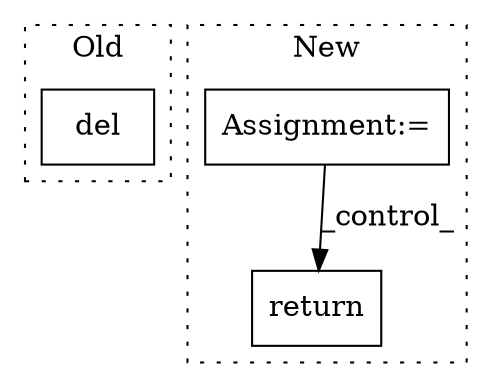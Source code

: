digraph G {
subgraph cluster0 {
1 [label="del" a="32" s="16806,16821" l="4,1" shape="box"];
label = "Old";
style="dotted";
}
subgraph cluster1 {
2 [label="return" a="41" s="17629" l="7" shape="box"];
3 [label="Assignment:=" a="7" s="16892" l="1" shape="box"];
label = "New";
style="dotted";
}
3 -> 2 [label="_control_"];
}